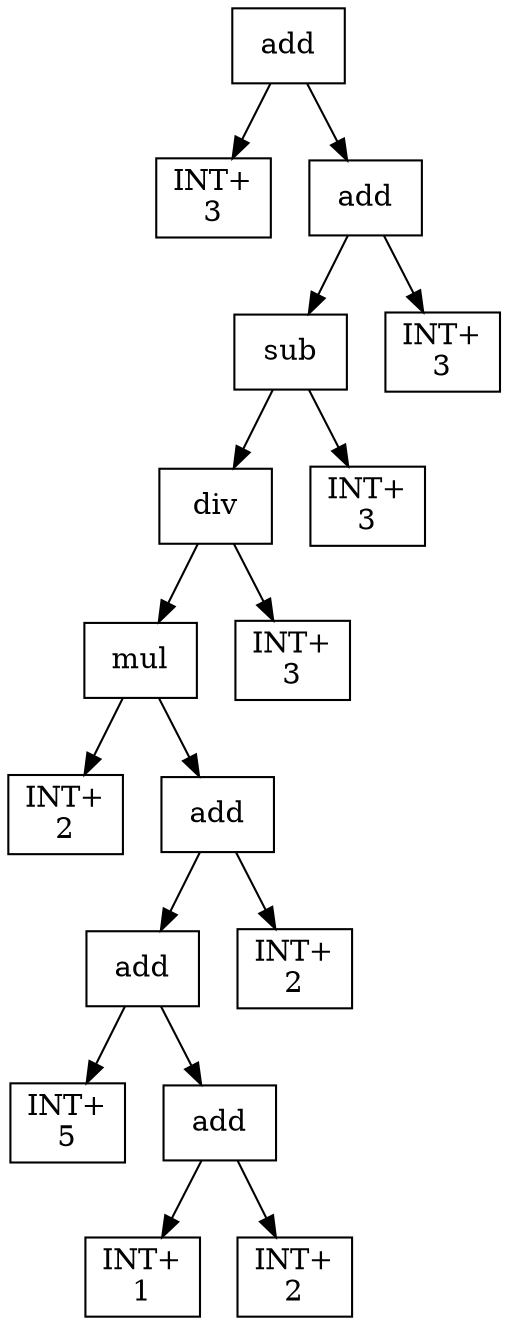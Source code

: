 digraph expr {
  node [shape=box];
  n1 [label="add"];
  n2 [label="INT+\n3"];
  n3 [label="add"];
  n4 [label="sub"];
  n5 [label="div"];
  n6 [label="mul"];
  n7 [label="INT+\n2"];
  n8 [label="add"];
  n9 [label="add"];
  n10 [label="INT+\n5"];
  n11 [label="add"];
  n12 [label="INT+\n1"];
  n13 [label="INT+\n2"];
  n11 -> n12;
  n11 -> n13;
  n9 -> n10;
  n9 -> n11;
  n14 [label="INT+\n2"];
  n8 -> n9;
  n8 -> n14;
  n6 -> n7;
  n6 -> n8;
  n15 [label="INT+\n3"];
  n5 -> n6;
  n5 -> n15;
  n16 [label="INT+\n3"];
  n4 -> n5;
  n4 -> n16;
  n17 [label="INT+\n3"];
  n3 -> n4;
  n3 -> n17;
  n1 -> n2;
  n1 -> n3;
}